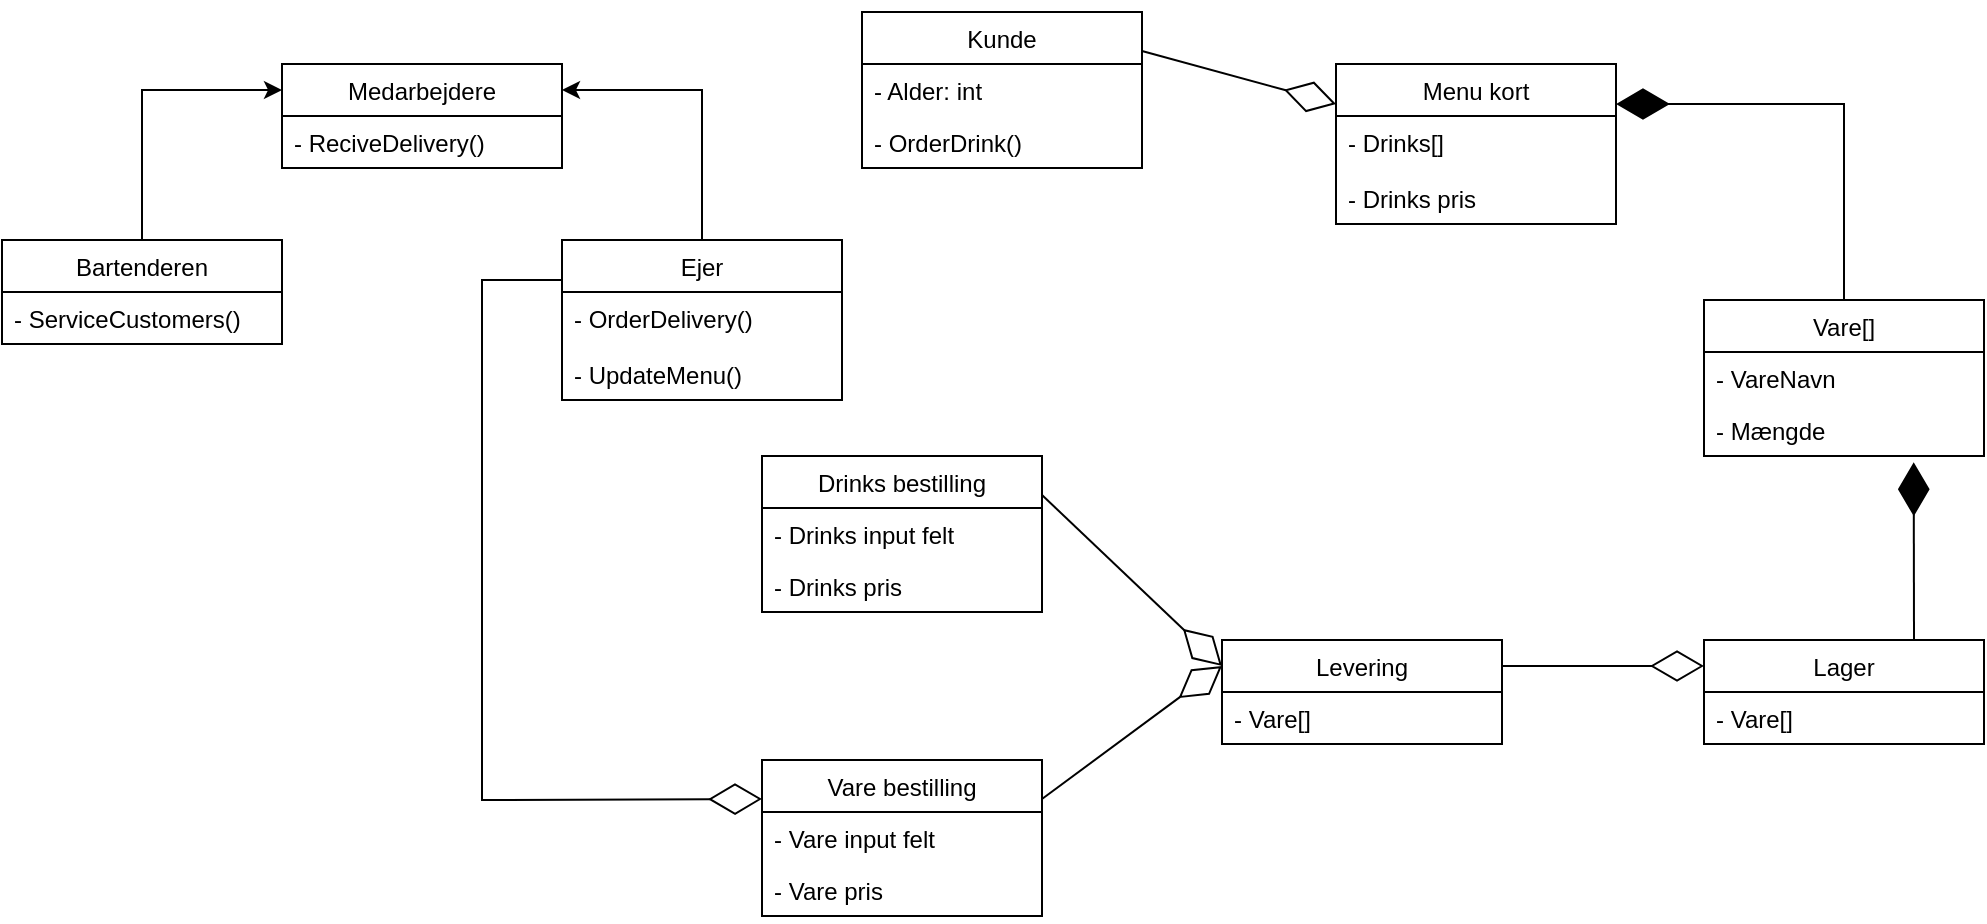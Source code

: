 <mxfile version="20.8.15" type="device"><diagram name="Page-1" id="2r6i_ggBVcD2oeYrQhUZ"><mxGraphModel dx="1050" dy="499" grid="1" gridSize="10" guides="1" tooltips="1" connect="1" arrows="1" fold="1" page="1" pageScale="1" pageWidth="827" pageHeight="1169" math="0" shadow="0"><root><mxCell id="0"/><mxCell id="1" parent="0"/><mxCell id="bVArmt93CLUn4eHFd5RF-59" value="Menu kort" style="swimlane;fontStyle=0;childLayout=stackLayout;horizontal=1;startSize=26;fillColor=none;horizontalStack=0;resizeParent=1;resizeParentMax=0;resizeLast=0;collapsible=1;marginBottom=0;" parent="1" vertex="1"><mxGeometry x="687" y="122" width="140" height="80" as="geometry"/></mxCell><mxCell id="bVArmt93CLUn4eHFd5RF-60" value="- Drinks[]&#10;&#10;- Drinks pris" style="text;strokeColor=none;fillColor=none;align=left;verticalAlign=top;spacingLeft=4;spacingRight=4;overflow=hidden;rotatable=0;points=[[0,0.5],[1,0.5]];portConstraint=eastwest;" parent="bVArmt93CLUn4eHFd5RF-59" vertex="1"><mxGeometry y="26" width="140" height="54" as="geometry"/></mxCell><mxCell id="bVArmt93CLUn4eHFd5RF-63" value="Kunde" style="swimlane;fontStyle=0;childLayout=stackLayout;horizontal=1;startSize=26;fillColor=none;horizontalStack=0;resizeParent=1;resizeParentMax=0;resizeLast=0;collapsible=1;marginBottom=0;" parent="1" vertex="1"><mxGeometry x="450" y="96" width="140" height="78" as="geometry"/></mxCell><mxCell id="bVArmt93CLUn4eHFd5RF-64" value="- Alder: int" style="text;strokeColor=none;fillColor=none;align=left;verticalAlign=top;spacingLeft=4;spacingRight=4;overflow=hidden;rotatable=0;points=[[0,0.5],[1,0.5]];portConstraint=eastwest;" parent="bVArmt93CLUn4eHFd5RF-63" vertex="1"><mxGeometry y="26" width="140" height="26" as="geometry"/></mxCell><mxCell id="bVArmt93CLUn4eHFd5RF-65" value="- OrderDrink()" style="text;strokeColor=none;fillColor=none;align=left;verticalAlign=top;spacingLeft=4;spacingRight=4;overflow=hidden;rotatable=0;points=[[0,0.5],[1,0.5]];portConstraint=eastwest;" parent="bVArmt93CLUn4eHFd5RF-63" vertex="1"><mxGeometry y="52" width="140" height="26" as="geometry"/></mxCell><mxCell id="bVArmt93CLUn4eHFd5RF-79" value="Lager" style="swimlane;fontStyle=0;childLayout=stackLayout;horizontal=1;startSize=26;fillColor=none;horizontalStack=0;resizeParent=1;resizeParentMax=0;resizeLast=0;collapsible=1;marginBottom=0;" parent="1" vertex="1"><mxGeometry x="871" y="410" width="140" height="52" as="geometry"/></mxCell><mxCell id="bVArmt93CLUn4eHFd5RF-80" value="- Vare[]" style="text;strokeColor=none;fillColor=none;align=left;verticalAlign=top;spacingLeft=4;spacingRight=4;overflow=hidden;rotatable=0;points=[[0,0.5],[1,0.5]];portConstraint=eastwest;" parent="bVArmt93CLUn4eHFd5RF-79" vertex="1"><mxGeometry y="26" width="140" height="26" as="geometry"/></mxCell><mxCell id="bVArmt93CLUn4eHFd5RF-83" value="Levering" style="swimlane;fontStyle=0;childLayout=stackLayout;horizontal=1;startSize=26;fillColor=none;horizontalStack=0;resizeParent=1;resizeParentMax=0;resizeLast=0;collapsible=1;marginBottom=0;" parent="1" vertex="1"><mxGeometry x="630" y="410" width="140" height="52" as="geometry"/></mxCell><mxCell id="bVArmt93CLUn4eHFd5RF-85" value="- Vare[]" style="text;strokeColor=none;fillColor=none;align=left;verticalAlign=top;spacingLeft=4;spacingRight=4;overflow=hidden;rotatable=0;points=[[0,0.5],[1,0.5]];portConstraint=eastwest;" parent="bVArmt93CLUn4eHFd5RF-83" vertex="1"><mxGeometry y="26" width="140" height="26" as="geometry"/></mxCell><mxCell id="bVArmt93CLUn4eHFd5RF-131" style="edgeStyle=orthogonalEdgeStyle;rounded=0;orthogonalLoop=1;jettySize=auto;html=1;exitX=0.5;exitY=0;exitDx=0;exitDy=0;entryX=1;entryY=0.25;entryDx=0;entryDy=0;" parent="1" source="V2eTjljqeViDGbs9ae-L-1" target="bVArmt93CLUn4eHFd5RF-125" edge="1"><mxGeometry relative="1" as="geometry"><mxPoint x="370" y="204" as="sourcePoint"/><mxPoint x="300" y="159" as="targetPoint"/></mxGeometry></mxCell><mxCell id="bVArmt93CLUn4eHFd5RF-95" value="Drinks bestilling" style="swimlane;fontStyle=0;childLayout=stackLayout;horizontal=1;startSize=26;fillColor=none;horizontalStack=0;resizeParent=1;resizeParentMax=0;resizeLast=0;collapsible=1;marginBottom=0;" parent="1" vertex="1"><mxGeometry x="400" y="318" width="140" height="78" as="geometry"/></mxCell><mxCell id="bVArmt93CLUn4eHFd5RF-96" value="- Drinks input felt" style="text;strokeColor=none;fillColor=none;align=left;verticalAlign=top;spacingLeft=4;spacingRight=4;overflow=hidden;rotatable=0;points=[[0,0.5],[1,0.5]];portConstraint=eastwest;" parent="bVArmt93CLUn4eHFd5RF-95" vertex="1"><mxGeometry y="26" width="140" height="26" as="geometry"/></mxCell><mxCell id="bVArmt93CLUn4eHFd5RF-98" value="- Drinks pris" style="text;strokeColor=none;fillColor=none;align=left;verticalAlign=top;spacingLeft=4;spacingRight=4;overflow=hidden;rotatable=0;points=[[0,0.5],[1,0.5]];portConstraint=eastwest;" parent="bVArmt93CLUn4eHFd5RF-95" vertex="1"><mxGeometry y="52" width="140" height="26" as="geometry"/></mxCell><mxCell id="bVArmt93CLUn4eHFd5RF-99" value="Vare bestilling" style="swimlane;fontStyle=0;childLayout=stackLayout;horizontal=1;startSize=26;fillColor=none;horizontalStack=0;resizeParent=1;resizeParentMax=0;resizeLast=0;collapsible=1;marginBottom=0;" parent="1" vertex="1"><mxGeometry x="400" y="470" width="140" height="78" as="geometry"/></mxCell><mxCell id="bVArmt93CLUn4eHFd5RF-100" value="- Vare input felt" style="text;strokeColor=none;fillColor=none;align=left;verticalAlign=top;spacingLeft=4;spacingRight=4;overflow=hidden;rotatable=0;points=[[0,0.5],[1,0.5]];portConstraint=eastwest;" parent="bVArmt93CLUn4eHFd5RF-99" vertex="1"><mxGeometry y="26" width="140" height="26" as="geometry"/></mxCell><mxCell id="bVArmt93CLUn4eHFd5RF-102" value="- Vare pris" style="text;strokeColor=none;fillColor=none;align=left;verticalAlign=top;spacingLeft=4;spacingRight=4;overflow=hidden;rotatable=0;points=[[0,0.5],[1,0.5]];portConstraint=eastwest;" parent="bVArmt93CLUn4eHFd5RF-99" vertex="1"><mxGeometry y="52" width="140" height="26" as="geometry"/></mxCell><mxCell id="bVArmt93CLUn4eHFd5RF-103" value="Vare[]" style="swimlane;fontStyle=0;childLayout=stackLayout;horizontal=1;startSize=26;fillColor=none;horizontalStack=0;resizeParent=1;resizeParentMax=0;resizeLast=0;collapsible=1;marginBottom=0;" parent="1" vertex="1"><mxGeometry x="871" y="240" width="140" height="78" as="geometry"/></mxCell><mxCell id="bVArmt93CLUn4eHFd5RF-104" value="- VareNavn" style="text;strokeColor=none;fillColor=none;align=left;verticalAlign=top;spacingLeft=4;spacingRight=4;overflow=hidden;rotatable=0;points=[[0,0.5],[1,0.5]];portConstraint=eastwest;" parent="bVArmt93CLUn4eHFd5RF-103" vertex="1"><mxGeometry y="26" width="140" height="26" as="geometry"/></mxCell><mxCell id="bVArmt93CLUn4eHFd5RF-106" value="- Mængde" style="text;strokeColor=none;fillColor=none;align=left;verticalAlign=top;spacingLeft=4;spacingRight=4;overflow=hidden;rotatable=0;points=[[0,0.5],[1,0.5]];portConstraint=eastwest;" parent="bVArmt93CLUn4eHFd5RF-103" vertex="1"><mxGeometry y="52" width="140" height="26" as="geometry"/></mxCell><mxCell id="bVArmt93CLUn4eHFd5RF-130" style="edgeStyle=orthogonalEdgeStyle;rounded=0;orthogonalLoop=1;jettySize=auto;html=1;exitX=0.5;exitY=0;exitDx=0;exitDy=0;entryX=0;entryY=0.25;entryDx=0;entryDy=0;" parent="1" source="bVArmt93CLUn4eHFd5RF-112" target="bVArmt93CLUn4eHFd5RF-125" edge="1"><mxGeometry relative="1" as="geometry"><mxPoint x="160" y="159" as="targetPoint"/></mxGeometry></mxCell><mxCell id="bVArmt93CLUn4eHFd5RF-112" value="Bartenderen" style="swimlane;fontStyle=0;childLayout=stackLayout;horizontal=1;startSize=26;fillColor=none;horizontalStack=0;resizeParent=1;resizeParentMax=0;resizeLast=0;collapsible=1;marginBottom=0;" parent="1" vertex="1"><mxGeometry x="20" y="210" width="140" height="52" as="geometry"/></mxCell><mxCell id="bVArmt93CLUn4eHFd5RF-113" value="- ServiceCustomers()" style="text;strokeColor=none;fillColor=none;align=left;verticalAlign=top;spacingLeft=4;spacingRight=4;overflow=hidden;rotatable=0;points=[[0,0.5],[1,0.5]];portConstraint=eastwest;" parent="bVArmt93CLUn4eHFd5RF-112" vertex="1"><mxGeometry y="26" width="140" height="26" as="geometry"/></mxCell><mxCell id="bVArmt93CLUn4eHFd5RF-121" value="" style="endArrow=diamondThin;endFill=1;endSize=24;html=1;rounded=0;exitX=0.75;exitY=0;exitDx=0;exitDy=0;entryX=0.749;entryY=1.122;entryDx=0;entryDy=0;entryPerimeter=0;" parent="1" source="bVArmt93CLUn4eHFd5RF-79" target="bVArmt93CLUn4eHFd5RF-106" edge="1"><mxGeometry width="160" relative="1" as="geometry"><mxPoint x="851" y="488" as="sourcePoint"/><mxPoint x="976" y="320" as="targetPoint"/></mxGeometry></mxCell><mxCell id="bVArmt93CLUn4eHFd5RF-123" value="" style="endArrow=diamondThin;endFill=0;endSize=24;html=1;rounded=0;exitX=1;exitY=0.25;exitDx=0;exitDy=0;entryX=0;entryY=0.25;entryDx=0;entryDy=0;" parent="1" source="bVArmt93CLUn4eHFd5RF-83" target="bVArmt93CLUn4eHFd5RF-79" edge="1"><mxGeometry width="160" relative="1" as="geometry"><mxPoint x="821" y="528" as="sourcePoint"/><mxPoint x="981" y="528" as="targetPoint"/></mxGeometry></mxCell><mxCell id="bVArmt93CLUn4eHFd5RF-124" value="" style="endArrow=diamondThin;endFill=1;endSize=24;html=1;rounded=0;exitX=0.5;exitY=0;exitDx=0;exitDy=0;entryX=1;entryY=0.25;entryDx=0;entryDy=0;" parent="1" source="bVArmt93CLUn4eHFd5RF-103" target="bVArmt93CLUn4eHFd5RF-59" edge="1"><mxGeometry width="160" relative="1" as="geometry"><mxPoint x="540" y="350" as="sourcePoint"/><mxPoint x="700" y="350" as="targetPoint"/><Array as="points"><mxPoint x="941" y="142"/></Array></mxGeometry></mxCell><mxCell id="bVArmt93CLUn4eHFd5RF-125" value="Medarbejdere" style="swimlane;fontStyle=0;childLayout=stackLayout;horizontal=1;startSize=26;fillColor=none;horizontalStack=0;resizeParent=1;resizeParentMax=0;resizeLast=0;collapsible=1;marginBottom=0;" parent="1" vertex="1"><mxGeometry x="160" y="122" width="140" height="52" as="geometry"/></mxCell><mxCell id="bVArmt93CLUn4eHFd5RF-126" value="- ReciveDelivery()" style="text;strokeColor=none;fillColor=none;align=left;verticalAlign=top;spacingLeft=4;spacingRight=4;overflow=hidden;rotatable=0;points=[[0,0.5],[1,0.5]];portConstraint=eastwest;" parent="bVArmt93CLUn4eHFd5RF-125" vertex="1"><mxGeometry y="26" width="140" height="26" as="geometry"/></mxCell><mxCell id="bVArmt93CLUn4eHFd5RF-136" value="" style="endArrow=diamondThin;endFill=0;endSize=24;html=1;rounded=0;exitX=0;exitY=0.25;exitDx=0;exitDy=0;entryX=0;entryY=0.25;entryDx=0;entryDy=0;" parent="1" source="V2eTjljqeViDGbs9ae-L-1" target="bVArmt93CLUn4eHFd5RF-99" edge="1"><mxGeometry width="160" relative="1" as="geometry"><mxPoint x="300" y="217" as="sourcePoint"/><mxPoint x="320" y="360" as="targetPoint"/><Array as="points"><mxPoint x="260" y="230"/><mxPoint x="260" y="490"/></Array></mxGeometry></mxCell><mxCell id="bVArmt93CLUn4eHFd5RF-138" value="" style="endArrow=diamondThin;endFill=0;endSize=24;html=1;rounded=0;exitX=1;exitY=0.25;exitDx=0;exitDy=0;entryX=0;entryY=0.25;entryDx=0;entryDy=0;" parent="1" source="bVArmt93CLUn4eHFd5RF-95" target="bVArmt93CLUn4eHFd5RF-83" edge="1"><mxGeometry width="160" relative="1" as="geometry"><mxPoint x="540" y="350" as="sourcePoint"/><mxPoint x="700" y="350" as="targetPoint"/></mxGeometry></mxCell><mxCell id="bVArmt93CLUn4eHFd5RF-139" value="" style="endArrow=diamondThin;endFill=0;endSize=24;html=1;rounded=0;exitX=1;exitY=0.25;exitDx=0;exitDy=0;entryX=0;entryY=0.25;entryDx=0;entryDy=0;" parent="1" source="bVArmt93CLUn4eHFd5RF-99" target="bVArmt93CLUn4eHFd5RF-83" edge="1"><mxGeometry width="160" relative="1" as="geometry"><mxPoint x="560" y="550" as="sourcePoint"/><mxPoint x="720" y="550" as="targetPoint"/></mxGeometry></mxCell><mxCell id="V2eTjljqeViDGbs9ae-L-1" value="Ejer" style="swimlane;fontStyle=0;childLayout=stackLayout;horizontal=1;startSize=26;fillColor=none;horizontalStack=0;resizeParent=1;resizeParentMax=0;resizeLast=0;collapsible=1;marginBottom=0;" vertex="1" parent="1"><mxGeometry x="300" y="210" width="140" height="80" as="geometry"/></mxCell><mxCell id="V2eTjljqeViDGbs9ae-L-2" value="- OrderDelivery()&#10;&#10;- UpdateMenu()" style="text;strokeColor=none;fillColor=none;align=left;verticalAlign=top;spacingLeft=4;spacingRight=4;overflow=hidden;rotatable=0;points=[[0,0.5],[1,0.5]];portConstraint=eastwest;" vertex="1" parent="V2eTjljqeViDGbs9ae-L-1"><mxGeometry y="26" width="140" height="54" as="geometry"/></mxCell><mxCell id="V2eTjljqeViDGbs9ae-L-5" value="" style="endArrow=diamondThin;endFill=0;endSize=24;html=1;rounded=0;entryX=0;entryY=0.25;entryDx=0;entryDy=0;exitX=1;exitY=0.25;exitDx=0;exitDy=0;" edge="1" parent="1" source="bVArmt93CLUn4eHFd5RF-63" target="bVArmt93CLUn4eHFd5RF-59"><mxGeometry width="160" relative="1" as="geometry"><mxPoint x="650" y="240" as="sourcePoint"/><mxPoint x="560" y="210" as="targetPoint"/></mxGeometry></mxCell></root></mxGraphModel></diagram></mxfile>
